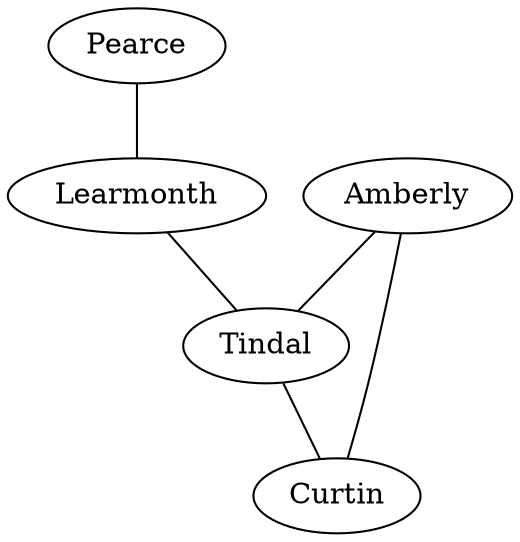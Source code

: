graph G {
      Amberly -- Tindal
      Amberly -- Curtin
      Tindal -- Curtin
      Pearce -- Learmonth
      Learmonth -- Tindal
}
